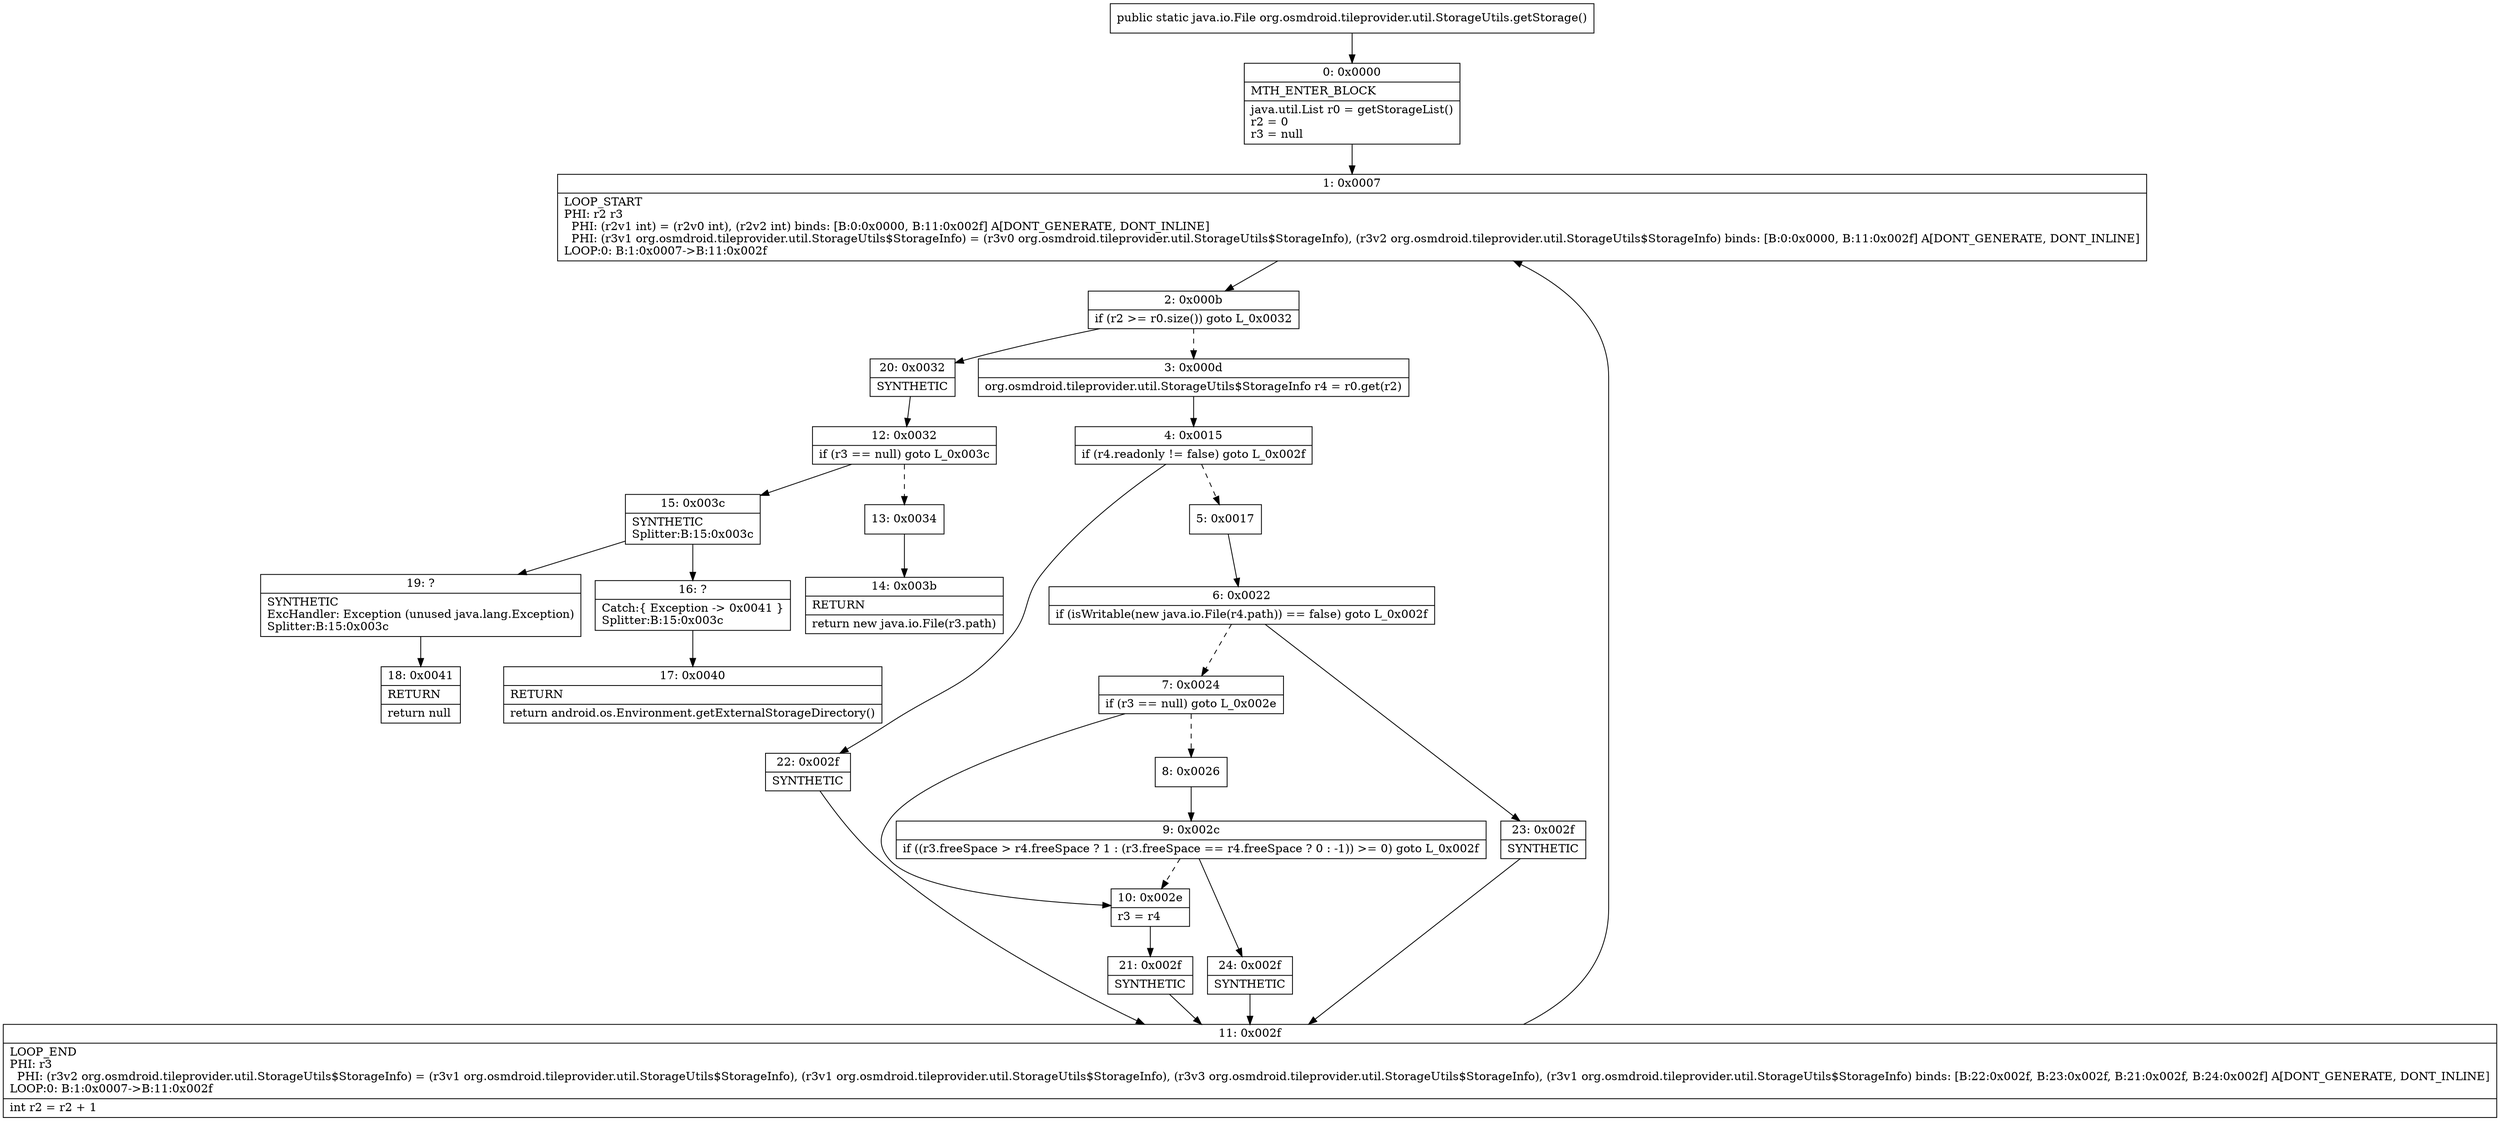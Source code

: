 digraph "CFG fororg.osmdroid.tileprovider.util.StorageUtils.getStorage()Ljava\/io\/File;" {
Node_0 [shape=record,label="{0\:\ 0x0000|MTH_ENTER_BLOCK\l|java.util.List r0 = getStorageList()\lr2 = 0\lr3 = null\l}"];
Node_1 [shape=record,label="{1\:\ 0x0007|LOOP_START\lPHI: r2 r3 \l  PHI: (r2v1 int) = (r2v0 int), (r2v2 int) binds: [B:0:0x0000, B:11:0x002f] A[DONT_GENERATE, DONT_INLINE]\l  PHI: (r3v1 org.osmdroid.tileprovider.util.StorageUtils$StorageInfo) = (r3v0 org.osmdroid.tileprovider.util.StorageUtils$StorageInfo), (r3v2 org.osmdroid.tileprovider.util.StorageUtils$StorageInfo) binds: [B:0:0x0000, B:11:0x002f] A[DONT_GENERATE, DONT_INLINE]\lLOOP:0: B:1:0x0007\-\>B:11:0x002f\l}"];
Node_2 [shape=record,label="{2\:\ 0x000b|if (r2 \>= r0.size()) goto L_0x0032\l}"];
Node_3 [shape=record,label="{3\:\ 0x000d|org.osmdroid.tileprovider.util.StorageUtils$StorageInfo r4 = r0.get(r2)\l}"];
Node_4 [shape=record,label="{4\:\ 0x0015|if (r4.readonly != false) goto L_0x002f\l}"];
Node_5 [shape=record,label="{5\:\ 0x0017}"];
Node_6 [shape=record,label="{6\:\ 0x0022|if (isWritable(new java.io.File(r4.path)) == false) goto L_0x002f\l}"];
Node_7 [shape=record,label="{7\:\ 0x0024|if (r3 == null) goto L_0x002e\l}"];
Node_8 [shape=record,label="{8\:\ 0x0026}"];
Node_9 [shape=record,label="{9\:\ 0x002c|if ((r3.freeSpace \> r4.freeSpace ? 1 : (r3.freeSpace == r4.freeSpace ? 0 : \-1)) \>= 0) goto L_0x002f\l}"];
Node_10 [shape=record,label="{10\:\ 0x002e|r3 = r4\l}"];
Node_11 [shape=record,label="{11\:\ 0x002f|LOOP_END\lPHI: r3 \l  PHI: (r3v2 org.osmdroid.tileprovider.util.StorageUtils$StorageInfo) = (r3v1 org.osmdroid.tileprovider.util.StorageUtils$StorageInfo), (r3v1 org.osmdroid.tileprovider.util.StorageUtils$StorageInfo), (r3v3 org.osmdroid.tileprovider.util.StorageUtils$StorageInfo), (r3v1 org.osmdroid.tileprovider.util.StorageUtils$StorageInfo) binds: [B:22:0x002f, B:23:0x002f, B:21:0x002f, B:24:0x002f] A[DONT_GENERATE, DONT_INLINE]\lLOOP:0: B:1:0x0007\-\>B:11:0x002f\l|int r2 = r2 + 1\l}"];
Node_12 [shape=record,label="{12\:\ 0x0032|if (r3 == null) goto L_0x003c\l}"];
Node_13 [shape=record,label="{13\:\ 0x0034}"];
Node_14 [shape=record,label="{14\:\ 0x003b|RETURN\l|return new java.io.File(r3.path)\l}"];
Node_15 [shape=record,label="{15\:\ 0x003c|SYNTHETIC\lSplitter:B:15:0x003c\l}"];
Node_16 [shape=record,label="{16\:\ ?|Catch:\{ Exception \-\> 0x0041 \}\lSplitter:B:15:0x003c\l}"];
Node_17 [shape=record,label="{17\:\ 0x0040|RETURN\l|return android.os.Environment.getExternalStorageDirectory()\l}"];
Node_18 [shape=record,label="{18\:\ 0x0041|RETURN\l|return null\l}"];
Node_19 [shape=record,label="{19\:\ ?|SYNTHETIC\lExcHandler: Exception (unused java.lang.Exception)\lSplitter:B:15:0x003c\l}"];
Node_20 [shape=record,label="{20\:\ 0x0032|SYNTHETIC\l}"];
Node_21 [shape=record,label="{21\:\ 0x002f|SYNTHETIC\l}"];
Node_22 [shape=record,label="{22\:\ 0x002f|SYNTHETIC\l}"];
Node_23 [shape=record,label="{23\:\ 0x002f|SYNTHETIC\l}"];
Node_24 [shape=record,label="{24\:\ 0x002f|SYNTHETIC\l}"];
MethodNode[shape=record,label="{public static java.io.File org.osmdroid.tileprovider.util.StorageUtils.getStorage() }"];
MethodNode -> Node_0;
Node_0 -> Node_1;
Node_1 -> Node_2;
Node_2 -> Node_3[style=dashed];
Node_2 -> Node_20;
Node_3 -> Node_4;
Node_4 -> Node_5[style=dashed];
Node_4 -> Node_22;
Node_5 -> Node_6;
Node_6 -> Node_7[style=dashed];
Node_6 -> Node_23;
Node_7 -> Node_8[style=dashed];
Node_7 -> Node_10;
Node_8 -> Node_9;
Node_9 -> Node_10[style=dashed];
Node_9 -> Node_24;
Node_10 -> Node_21;
Node_11 -> Node_1;
Node_12 -> Node_13[style=dashed];
Node_12 -> Node_15;
Node_13 -> Node_14;
Node_15 -> Node_16;
Node_15 -> Node_19;
Node_16 -> Node_17;
Node_19 -> Node_18;
Node_20 -> Node_12;
Node_21 -> Node_11;
Node_22 -> Node_11;
Node_23 -> Node_11;
Node_24 -> Node_11;
}

